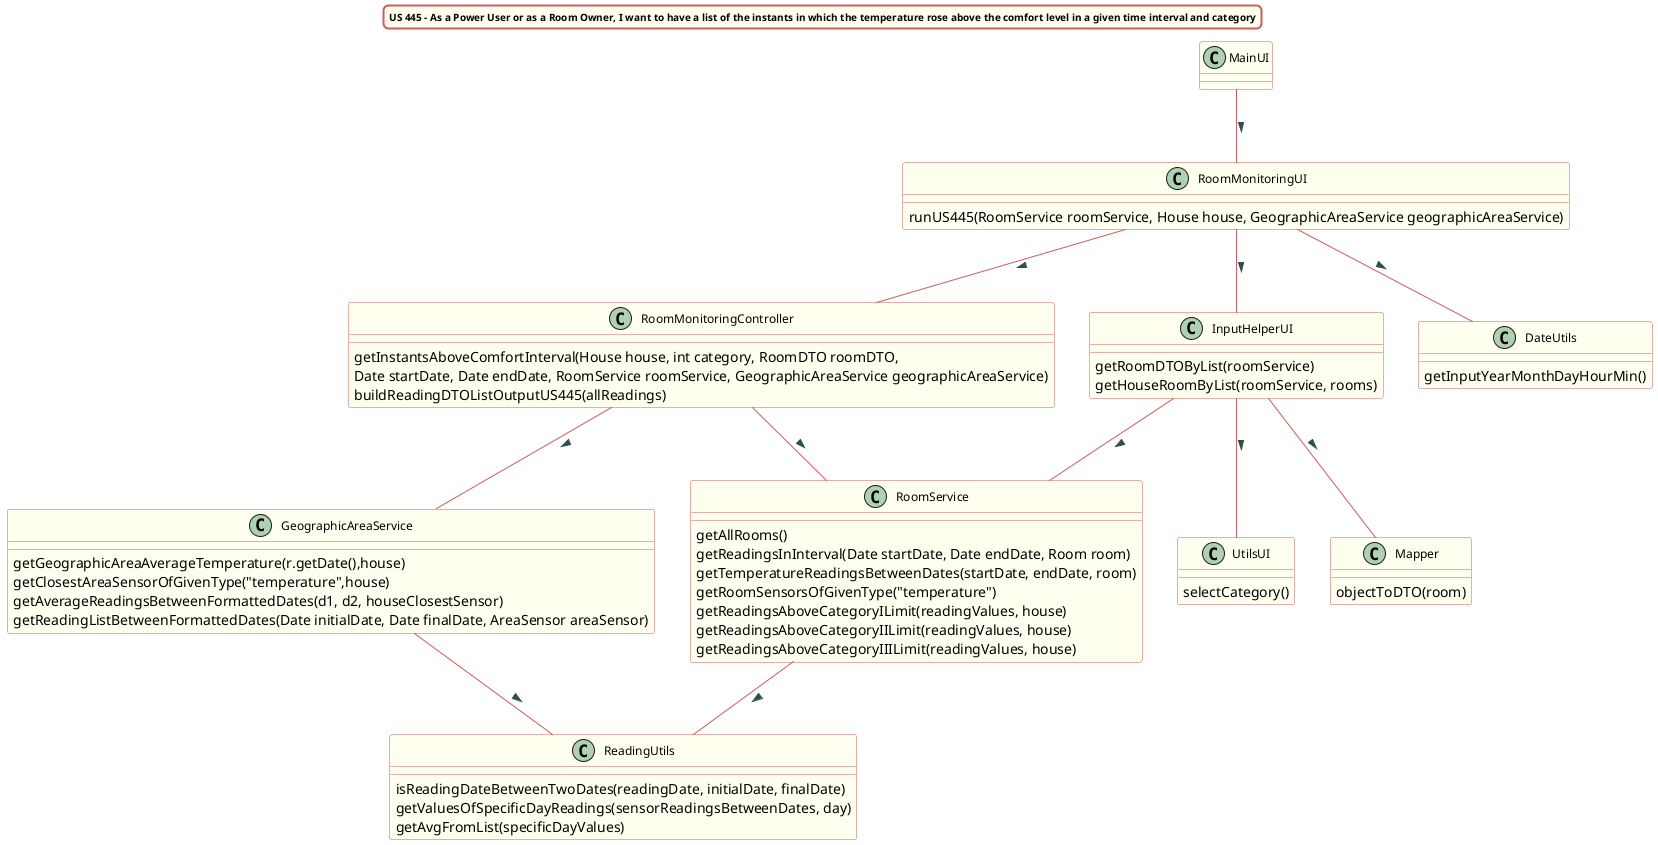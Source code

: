 @startuml

title US 445 - As a Power User or as a Room Owner, I want to have a list of the instants in which the temperature rose above the comfort level in a given time interval and category
skinparam titleBorderRoundCorner 10
skinparam titleBorderThickness 2
skinparam titleBorderColor indianred
skinparam titleBackgroundColor ivory
skinparam FontName verdana
skinparam titleFontSize 10


skinparam class {
  BorderColor indianred
  BackgroundColor indianred
  BackgroundColor ivory
   roundcorner 10
   ArrowFontName Verdana
   ArrowColor indianred
   ArrowFontColor darkslategrey
   FontSize 12
}

class RoomMonitoringController
class RoomMonitoringUI
class Mapper
class RoomService
class GeographicAreaService
class DateUtils
class InputHelperUI
class UtilsUI


MainUI -- RoomMonitoringUI : >
RoomMonitoringUI -- DateUtils : >
RoomMonitoringUI -- InputHelperUI : >
InputHelperUI -- RoomService : >
InputHelperUI -- Mapper : >
InputHelperUI -- UtilsUI : >
RoomMonitoringUI -- RoomMonitoringController : >
RoomMonitoringController -- RoomService : >
RoomService -- ReadingUtils : >
RoomMonitoringController -- GeographicAreaService : >
GeographicAreaService -- ReadingUtils : >



class RoomMonitoringController {
getInstantsAboveComfortInterval(House house, int category, RoomDTO roomDTO, \nDate startDate, Date endDate, RoomService roomService, GeographicAreaService geographicAreaService)
buildReadingDTOListOutputUS445(allReadings)

}

class RoomMonitoringUI {
runUS445(RoomService roomService, House house, GeographicAreaService geographicAreaService)
}

class Mapper {
objectToDTO(room)
}

class RoomService{
getAllRooms()
getReadingsInInterval(Date startDate, Date endDate, Room room)
getTemperatureReadingsBetweenDates(startDate, endDate, room)
getRoomSensorsOfGivenType("temperature")
getReadingsAboveCategoryILimit(readingValues, house)
getReadingsAboveCategoryIILimit(readingValues, house)
getReadingsAboveCategoryIIILimit(readingValues, house)
}

class GeographicAreaService{
getGeographicAreaAverageTemperature(r.getDate(),house)
getClosestAreaSensorOfGivenType("temperature",house)
getAverageReadingsBetweenFormattedDates(d1, d2, houseClosestSensor)
getReadingListBetweenFormattedDates(Date initialDate, Date finalDate, AreaSensor areaSensor)
}

class DateUtils {
getInputYearMonthDayHourMin()
}

class InputHelperUI {
getRoomDTOByList(roomService)
getHouseRoomByList(roomService, rooms)
}

class UtilsUI {
selectCategory()
}

class ReadingUtils {
isReadingDateBetweenTwoDates(readingDate, initialDate, finalDate)
getValuesOfSpecificDayReadings(sensorReadingsBetweenDates, day)
getAvgFromList(specificDayValues)
}


@enduml